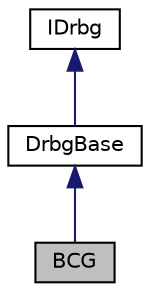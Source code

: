 digraph "BCG"
{
 // LATEX_PDF_SIZE
  edge [fontname="Helvetica",fontsize="10",labelfontname="Helvetica",labelfontsize="10"];
  node [fontname="Helvetica",fontsize="10",shape=record];
  Node1 [label="BCG",height=0.2,width=0.4,color="black", fillcolor="grey75", style="filled", fontcolor="black",tooltip="An implementation of a Block cipher Counter mode Generator DRBG: BCG"];
  Node2 -> Node1 [dir="back",color="midnightblue",fontsize="10",style="solid",fontname="Helvetica"];
  Node2 [label="DrbgBase",height=0.2,width=0.4,color="black", fillcolor="white", style="filled",URL="$class_drbg_base.html",tooltip="The KDF base class; this is not an operable class"];
  Node3 -> Node2 [dir="back",color="midnightblue",fontsize="10",style="solid",fontname="Helvetica"];
  Node3 [label="IDrbg",height=0.2,width=0.4,color="black", fillcolor="white", style="filled",URL="$class_i_drbg.html",tooltip="The DRBG virtual interface class."];
}
